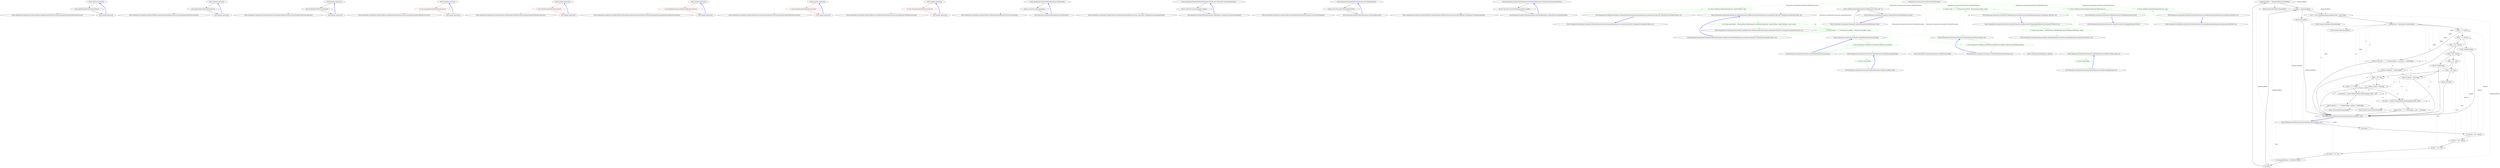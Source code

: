 digraph  {
n0 [cluster="lambda expression", label="Entry lambda expression", span="15-15"];
n1 [cluster="lambda expression", label="new EnglishNumberToWordsConverter()", span="15-15"];
n2 [cluster="lambda expression", label="Exit lambda expression", span="15-15"];
n3 [cluster="Humanizer.Localisation.NumberToWords.EnglishNumberToWordsConverter.EnglishNumberToWordsConverter()", label="Entry Humanizer.Localisation.NumberToWords.EnglishNumberToWordsConverter.EnglishNumberToWordsConverter()", span="5-5"];
n4 [cluster="lambda expression", label="Entry lambda expression", span="16-16"];
n5 [cluster="lambda expression", label="new ArabicNumberToWordsConverter()", span="16-16"];
n6 [cluster="lambda expression", label="Exit lambda expression", span="16-16"];
n7 [cluster="Humanizer.Localisation.NumberToWords.ArabicNumberToWordsConverter.ArabicNumberToWordsConverter()", label="Entry Humanizer.Localisation.NumberToWords.ArabicNumberToWordsConverter.ArabicNumberToWordsConverter()", span="4-4"];
n8 [cluster="lambda expression", label="Entry lambda expression", span="17-17"];
n9 [cluster="lambda expression", label="new FarsiNumberToWordsConverter()", span="17-17"];
n10 [cluster="lambda expression", label="Exit lambda expression", span="17-17"];
n11 [cluster="Humanizer.Localisation.NumberToWords.FarsiNumberToWordsConverter.FarsiNumberToWordsConverter()", label="Entry Humanizer.Localisation.NumberToWords.FarsiNumberToWordsConverter.FarsiNumberToWordsConverter()", span="5-5"];
n12 [cluster="lambda expression", label="Entry lambda expression", span="18-18"];
n13 [cluster="lambda expression", color=red, community=0, label="14: new SpanishNumberToWordsConverter()", span="18-18"];
n14 [cluster="lambda expression", label="Exit lambda expression", span="18-18"];
n15 [cluster="Humanizer.Localisation.NumberToWords.SpanishNumberToWordsConverter.SpanishNumberToWordsConverter()", label="Entry Humanizer.Localisation.NumberToWords.SpanishNumberToWordsConverter.SpanishNumberToWordsConverter()", span="5-5"];
n16 [cluster="lambda expression", label="Entry lambda expression", span="19-19"];
n17 [cluster="lambda expression", color=red, community=0, label="1: new PolishNumberToWordsConverter()", span="19-19"];
n18 [cluster="lambda expression", label="Exit lambda expression", span="19-19"];
n19 [cluster="Humanizer.Localisation.NumberToWords.PolishNumberToWordsConverter.PolishNumberToWordsConverter()", label="Entry Humanizer.Localisation.NumberToWords.PolishNumberToWordsConverter.PolishNumberToWordsConverter()", span="6-6"];
n20 [cluster="lambda expression", label="Entry lambda expression", span="20-20"];
n21 [cluster="lambda expression", color=red, community=0, label="1: new BrazilianPortugueseNumberToWordsConverter()", span="20-20"];
n22 [cluster="lambda expression", label="Exit lambda expression", span="20-20"];
n23 [cluster="Humanizer.Localisation.NumberToWords.BrazilianPortugueseNumberToWordsConverter.BrazilianPortugueseNumberToWordsConverter()", label="Entry Humanizer.Localisation.NumberToWords.BrazilianPortugueseNumberToWordsConverter.BrazilianPortugueseNumberToWordsConverter()", span="5-5"];
n24 [cluster="lambda expression", label="Entry lambda expression", span="21-21"];
n25 [cluster="lambda expression", color=red, community=0, label="3: new RussianNumberToWordsConverter()", span="21-21"];
n26 [cluster="lambda expression", label="Exit lambda expression", span="21-21"];
n27 [cluster="Humanizer.Localisation.NumberToWords.RussianNumberToWordsConverter.RussianNumberToWordsConverter()", label="Entry Humanizer.Localisation.NumberToWords.RussianNumberToWordsConverter.RussianNumberToWordsConverter()", span="5-5"];
n28 [cluster="lambda expression", label="Entry lambda expression", span="22-22"];
n29 [cluster="lambda expression", color=red, community=0, label="10: new FrenchNumberToWordsConverter()", span="22-22"];
n30 [cluster="lambda expression", label="Exit lambda expression", span="22-22"];
n31 [cluster="Humanizer.Localisation.NumberToWords.FrenchNumberToWordsConverter.FrenchNumberToWordsConverter()", label="Entry Humanizer.Localisation.NumberToWords.FrenchNumberToWordsConverter.FrenchNumberToWordsConverter()", span="5-5"];
n32 [cluster="Humanizer.NumberToWordsExtension.ToWords(int)", label="Entry Humanizer.NumberToWordsExtension.ToWords(int)", span="30-30"];
n33 [cluster="Humanizer.NumberToWordsExtension.ToWords(int)", label="return Converter.Convert(number);", span="32-32"];
n34 [cluster="Humanizer.NumberToWordsExtension.ToWords(int)", label="Exit Humanizer.NumberToWordsExtension.ToWords(int)", span="30-30"];
n35 [cluster="Humanizer.Localisation.NumberToWords.DefaultNumberToWordsConverter.Convert(int)", label="Entry Humanizer.Localisation.NumberToWords.DefaultNumberToWordsConverter.Convert(int)", span="22-22"];
n36 [cluster="Humanizer.NumberToWordsExtension.ToWords(int, Humanizer.GrammaticalGender)", label="Entry Humanizer.NumberToWordsExtension.ToWords(int, Humanizer.GrammaticalGender)", span="43-43"];
n37 [cluster="Humanizer.NumberToWordsExtension.ToWords(int, Humanizer.GrammaticalGender)", label="return Converter.Convert(number, gender);", span="45-45"];
n38 [cluster="Humanizer.NumberToWordsExtension.ToWords(int, Humanizer.GrammaticalGender)", label="Exit Humanizer.NumberToWordsExtension.ToWords(int, Humanizer.GrammaticalGender)", span="43-43"];
n39 [cluster="Humanizer.Localisation.NumberToWords.DefaultNumberToWordsConverter.Convert(int, Humanizer.GrammaticalGender)", label="Entry Humanizer.Localisation.NumberToWords.DefaultNumberToWordsConverter.Convert(int, Humanizer.GrammaticalGender)", span="12-12"];
n40 [cluster="Humanizer.NumberToWordsExtension.ToOrdinalWords(int)", label="Entry Humanizer.NumberToWordsExtension.ToOrdinalWords(int)", span="53-53"];
n41 [cluster="Humanizer.NumberToWordsExtension.ToOrdinalWords(int)", label="return Converter.ConvertToOrdinal(number);", span="55-55"];
n42 [cluster="Humanizer.NumberToWordsExtension.ToOrdinalWords(int)", label="Exit Humanizer.NumberToWordsExtension.ToOrdinalWords(int)", span="53-53"];
n43 [cluster="Humanizer.Localisation.NumberToWords.DefaultNumberToWordsConverter.ConvertToOrdinal(int)", label="Entry Humanizer.Localisation.NumberToWords.DefaultNumberToWordsConverter.ConvertToOrdinal(int)", span="45-45"];
n44 [cluster="Humanizer.NumberToWordsExtension.ToOrdinalWords(int, Humanizer.GrammaticalGender)", label="Entry Humanizer.NumberToWordsExtension.ToOrdinalWords(int, Humanizer.GrammaticalGender)", span="66-66"];
n45 [cluster="Humanizer.NumberToWordsExtension.ToOrdinalWords(int, Humanizer.GrammaticalGender)", label="return Converter.ConvertToOrdinal(number, gender);", span="68-68"];
n46 [cluster="Humanizer.NumberToWordsExtension.ToOrdinalWords(int, Humanizer.GrammaticalGender)", label="Exit Humanizer.NumberToWordsExtension.ToOrdinalWords(int, Humanizer.GrammaticalGender)", span="66-66"];
n47 [cluster="Humanizer.Localisation.NumberToWords.DefaultNumberToWordsConverter.ConvertToOrdinal(int, Humanizer.GrammaticalGender)", label="Entry Humanizer.Localisation.NumberToWords.DefaultNumberToWordsConverter.ConvertToOrdinal(int, Humanizer.GrammaticalGender)", span="35-35"];
d5 [cluster="Humanizer.Localisation.Formatters.DefaultFormatter.DateHumanize(Humanizer.Localisation.TimeUnit, Humanizer.Localisation.Tense, int)", color=green, community=0, label="10: return GetResourceForDate(timeUnit, timeUnitTense, unit);", span="18-18"];
d36 [label="Humanizer.Localisation.Formatters.DefaultFormatter", span=""];
d4 [cluster="Humanizer.Localisation.Formatters.DefaultFormatter.DateHumanize(Humanizer.Localisation.TimeUnit, Humanizer.Localisation.Tense, int)", label="Entry Humanizer.Localisation.Formatters.DefaultFormatter.DateHumanize(Humanizer.Localisation.TimeUnit, Humanizer.Localisation.Tense, int)", span="16-16"];
d6 [cluster="Humanizer.Localisation.Formatters.DefaultFormatter.DateHumanize(Humanizer.Localisation.TimeUnit, Humanizer.Localisation.Tense, int)", label="Exit Humanizer.Localisation.Formatters.DefaultFormatter.DateHumanize(Humanizer.Localisation.TimeUnit, Humanizer.Localisation.Tense, int)", span="16-16"];
d3 [cluster="Humanizer.Localisation.Formatters.DefaultFormatter.GetResourceForDate(Humanizer.Localisation.TimeUnit, Humanizer.Localisation.Tense, int)", label="Entry Humanizer.Localisation.Formatters.DefaultFormatter.GetResourceForDate(Humanizer.Localisation.TimeUnit, Humanizer.Localisation.Tense, int)", span="35-35"];
d8 [cluster="Humanizer.Localisation.Formatters.DefaultFormatter.TimeSpanHumanize_Zero()", color=green, community=0, label="0: return GetResourceForTimeSpan(TimeUnit.Millisecond, 0);", span="27-27"];
d7 [cluster="Humanizer.Localisation.Formatters.DefaultFormatter.TimeSpanHumanize_Zero()", label="Entry Humanizer.Localisation.Formatters.DefaultFormatter.TimeSpanHumanize_Zero()", span="25-25"];
d9 [cluster="Humanizer.Localisation.Formatters.DefaultFormatter.TimeSpanHumanize_Zero()", label="Exit Humanizer.Localisation.Formatters.DefaultFormatter.TimeSpanHumanize_Zero()", span="25-25"];
d10 [cluster="Humanizer.Localisation.Formatters.DefaultFormatter.GetResourceForTimeSpan(Humanizer.Localisation.TimeUnit, int)", label="Entry Humanizer.Localisation.Formatters.DefaultFormatter.GetResourceForTimeSpan(Humanizer.Localisation.TimeUnit, int)", span="41-41"];
d12 [cluster="Humanizer.Localisation.Formatters.DefaultFormatter.TimeSpanHumanize(Humanizer.Localisation.TimeUnit, int)", color=green, community=0, label="8: return GetResourceForTimeSpan(timeUnit, unit);", span="32-32"];
d11 [cluster="Humanizer.Localisation.Formatters.DefaultFormatter.TimeSpanHumanize(Humanizer.Localisation.TimeUnit, int)", label="Entry Humanizer.Localisation.Formatters.DefaultFormatter.TimeSpanHumanize(Humanizer.Localisation.TimeUnit, int)", span="30-30"];
d13 [cluster="Humanizer.Localisation.Formatters.DefaultFormatter.TimeSpanHumanize(Humanizer.Localisation.TimeUnit, int)", label="Exit Humanizer.Localisation.Formatters.DefaultFormatter.TimeSpanHumanize(Humanizer.Localisation.TimeUnit, int)", span="30-30"];
d14 [cluster="Humanizer.Localisation.Formatters.DefaultFormatter.GetResourceForDate(Humanizer.Localisation.TimeUnit, Humanizer.Localisation.Tense, int)", color=green, community=0, label="16: string resourceKey = ResourceKeys.DateHumanize.GetResourceKey(unit, timeUnitTense: timeUnitTense, count: count)", span="37-37"];
d15 [cluster="Humanizer.Localisation.Formatters.DefaultFormatter.GetResourceForDate(Humanizer.Localisation.TimeUnit, Humanizer.Localisation.Tense, int)", color=green, community=0, label="4: return count == 1 ? Format(resourceKey) : Format(resourceKey, count);", span="38-38"];
d17 [cluster="Humanizer.Localisation.ResourceKeys.DateHumanize.GetResourceKey(Humanizer.Localisation.TimeUnit, Humanizer.Localisation.Tense, int)", label="Entry Humanizer.Localisation.ResourceKeys.DateHumanize.GetResourceKey(Humanizer.Localisation.TimeUnit, Humanizer.Localisation.Tense, int)", span="27-27"];
d16 [cluster="Humanizer.Localisation.Formatters.DefaultFormatter.GetResourceForDate(Humanizer.Localisation.TimeUnit, Humanizer.Localisation.Tense, int)", label="Exit Humanizer.Localisation.Formatters.DefaultFormatter.GetResourceForDate(Humanizer.Localisation.TimeUnit, Humanizer.Localisation.Tense, int)", span="35-35"];
d18 [cluster="Humanizer.Localisation.Formatters.DefaultFormatter.Format(string)", label="Entry Humanizer.Localisation.Formatters.DefaultFormatter.Format(string)", span="47-47"];
d19 [cluster="Humanizer.Localisation.Formatters.DefaultFormatter.Format(string, int)", label="Entry Humanizer.Localisation.Formatters.DefaultFormatter.Format(string, int)", span="52-52"];
d20 [cluster="Humanizer.Localisation.Formatters.DefaultFormatter.GetResourceForTimeSpan(Humanizer.Localisation.TimeUnit, int)", color=green, community=0, label="9: string resourceKey = ResourceKeys.TimeSpanHumanize.GetResourceKey(unit, count)", span="43-43"];
d21 [cluster="Humanizer.Localisation.Formatters.DefaultFormatter.GetResourceForTimeSpan(Humanizer.Localisation.TimeUnit, int)", color=green, community=0, label="4: return count == 1 ? Format(resourceKey) : Format(resourceKey, count);", span="44-44"];
d23 [cluster="Humanizer.Localisation.ResourceKeys.TimeSpanHumanize.GetResourceKey(Humanizer.Localisation.TimeUnit, int)", label="Entry Humanizer.Localisation.ResourceKeys.TimeSpanHumanize.GetResourceKey(Humanizer.Localisation.TimeUnit, int)", span="19-19"];
d22 [cluster="Humanizer.Localisation.Formatters.DefaultFormatter.GetResourceForTimeSpan(Humanizer.Localisation.TimeUnit, int)", label="Exit Humanizer.Localisation.Formatters.DefaultFormatter.GetResourceForTimeSpan(Humanizer.Localisation.TimeUnit, int)", span="41-41"];
d24 [cluster="Humanizer.Localisation.Formatters.DefaultFormatter.Format(string)", color=green, community=0, label="4: return Resources.GetResource(GetResourceKey(resourceKey));", span="49-49"];
d25 [cluster="Humanizer.Localisation.Formatters.DefaultFormatter.Format(string)", label="Exit Humanizer.Localisation.Formatters.DefaultFormatter.Format(string)", span="47-47"];
d26 [cluster="Humanizer.Localisation.Formatters.DefaultFormatter.GetResourceKey(string)", label="Entry Humanizer.Localisation.Formatters.DefaultFormatter.GetResourceKey(string)", span="62-62"];
d27 [cluster="Humanizer.Localisation.Resources.GetResource(string)", label="Entry Humanizer.Localisation.Resources.GetResource(string)", span="16-16"];
d28 [cluster="Humanizer.Localisation.Formatters.DefaultFormatter.Format(string, int)", color=green, community=0, label="4: return Resources.GetResource(GetResourceKey(resourceKey, number)).FormatWith(number);", span="54-54"];
d29 [cluster="Humanizer.Localisation.Formatters.DefaultFormatter.Format(string, int)", label="Exit Humanizer.Localisation.Formatters.DefaultFormatter.Format(string, int)", span="52-52"];
d30 [cluster="Humanizer.Localisation.Formatters.DefaultFormatter.GetResourceKey(string, int)", label="Entry Humanizer.Localisation.Formatters.DefaultFormatter.GetResourceKey(string, int)", span="57-57"];
d31 [cluster="string.FormatWith(params object[])", label="Entry string.FormatWith(params object[])", span="15-15"];
d32 [cluster="Humanizer.Localisation.Formatters.DefaultFormatter.GetResourceKey(string, int)", color=green, community=0, label="9: return resourceKey;", span="59-59"];
d33 [cluster="Humanizer.Localisation.Formatters.DefaultFormatter.GetResourceKey(string, int)", label="Exit Humanizer.Localisation.Formatters.DefaultFormatter.GetResourceKey(string, int)", span="57-57"];
d34 [cluster="Humanizer.Localisation.Formatters.DefaultFormatter.GetResourceKey(string)", color=green, community=0, label="0: return resourceKey;", span="64-64"];
d35 [cluster="Humanizer.Localisation.Formatters.DefaultFormatter.GetResourceKey(string)", label="Exit Humanizer.Localisation.Formatters.DefaultFormatter.GetResourceKey(string)", span="62-62"];
d1 [cluster="Humanizer.Localisation.Formatters.DefaultFormatter.DateHumanize_Now()", label="return GetResourceForDate(TimeUnit.Millisecond, Tense.Past, 0);", span="13-13"];
d0 [cluster="Humanizer.Localisation.Formatters.DefaultFormatter.DateHumanize_Now()", label="Entry Humanizer.Localisation.Formatters.DefaultFormatter.DateHumanize_Now()", span="11-11"];
d2 [cluster="Humanizer.Localisation.Formatters.DefaultFormatter.DateHumanize_Now()", label="Exit Humanizer.Localisation.Formatters.DefaultFormatter.DateHumanize_Now()", span="11-11"];
m2_33 [cluster="System.DateTime.ToLocalTime()", file="TimeSpanTests.cs", label="Entry System.DateTime.ToLocalTime()", span="0-0"];
m2_34 [cluster="System.TimeSpan.TimeSpan(long)", file="TimeSpanTests.cs", label="Entry System.TimeSpan.TimeSpan(long)", span="0-0"];
m2_35 [cluster="System.Math.Abs(double)", file="TimeSpanTests.cs", label="Entry System.Math.Abs(double)", span="0-0"];
m2_0 [cluster="Humanizer.DateExtensions.Humanize(System.DateTime, bool)", file="TimeSpanTests.cs", label="Entry Humanizer.DateExtensions.Humanize(System.DateTime, bool)", span="46-46"];
m2_1 [cluster="Humanizer.DateExtensions.Humanize(System.DateTime, bool)", file="TimeSpanTests.cs", label="int second = 1", span="48-48"];
m2_7 [cluster="Humanizer.DateExtensions.Humanize(System.DateTime, bool)", file="TimeSpanTests.cs", label="!utcDate", span="55-55"];
m2_9 [cluster="Humanizer.DateExtensions.Humanize(System.DateTime, bool)", file="TimeSpanTests.cs", label="input > comparisonBase", span="58-58"];
m2_11 [cluster="Humanizer.DateExtensions.Humanize(System.DateTime, bool)", file="TimeSpanTests.cs", label="var ts = new TimeSpan(comparisonBase.Ticks - input.Ticks)", span="61-61"];
m2_2 [cluster="Humanizer.DateExtensions.Humanize(System.DateTime, bool)", file="TimeSpanTests.cs", label="int minute = 60 * second", span="49-49"];
m2_3 [cluster="Humanizer.DateExtensions.Humanize(System.DateTime, bool)", file="TimeSpanTests.cs", label="int hour = 60 * minute", span="50-50"];
m2_13 [cluster="Humanizer.DateExtensions.Humanize(System.DateTime, bool)", file="TimeSpanTests.cs", label="delta < 1 * minute", span="64-64"];
m2_15 [cluster="Humanizer.DateExtensions.Humanize(System.DateTime, bool)", file="TimeSpanTests.cs", label="delta < 2 * minute", span="67-67"];
m2_17 [cluster="Humanizer.DateExtensions.Humanize(System.DateTime, bool)", file="TimeSpanTests.cs", label="delta < 45 * minute", span="70-70"];
m2_19 [cluster="Humanizer.DateExtensions.Humanize(System.DateTime, bool)", file="TimeSpanTests.cs", label="delta < 90 * minute", span="73-73"];
m2_4 [cluster="Humanizer.DateExtensions.Humanize(System.DateTime, bool)", file="TimeSpanTests.cs", label="int day = 24 * hour", span="51-51"];
m2_21 [cluster="Humanizer.DateExtensions.Humanize(System.DateTime, bool)", file="TimeSpanTests.cs", label="delta < 24 * hour", span="76-76"];
m2_23 [cluster="Humanizer.DateExtensions.Humanize(System.DateTime, bool)", file="TimeSpanTests.cs", label="delta < 48 * hour", span="79-79"];
m2_5 [cluster="Humanizer.DateExtensions.Humanize(System.DateTime, bool)", file="TimeSpanTests.cs", label="int month = 30 * day", span="52-52"];
m2_25 [cluster="Humanizer.DateExtensions.Humanize(System.DateTime, bool)", file="TimeSpanTests.cs", label="delta < 30 * day", span="82-82"];
m2_6 [cluster="Humanizer.DateExtensions.Humanize(System.DateTime, bool)", file="TimeSpanTests.cs", label="var comparisonBase = DateTime.UtcNow", span="54-54"];
m2_27 [cluster="Humanizer.DateExtensions.Humanize(System.DateTime, bool)", file="TimeSpanTests.cs", label="delta < 12 * month", span="85-85"];
m2_8 [cluster="Humanizer.DateExtensions.Humanize(System.DateTime, bool)", file="TimeSpanTests.cs", label="comparisonBase = comparisonBase.ToLocalTime()", span="56-56"];
m2_10 [cluster="Humanizer.DateExtensions.Humanize(System.DateTime, bool)", file="TimeSpanTests.cs", label="return FutureDate;", span="59-59"];
m2_12 [cluster="Humanizer.DateExtensions.Humanize(System.DateTime, bool)", file="TimeSpanTests.cs", label="double delta = Math.Abs(ts.TotalSeconds)", span="62-62"];
m2_14 [cluster="Humanizer.DateExtensions.Humanize(System.DateTime, bool)", file="TimeSpanTests.cs", label="return ts.Seconds == 1 ? OneSecondAgo : ts.Seconds + SecondsAgo;", span="65-65"];
m2_18 [cluster="Humanizer.DateExtensions.Humanize(System.DateTime, bool)", file="TimeSpanTests.cs", label="return ts.Minutes + MinutesAgo;", span="71-71"];
m2_22 [cluster="Humanizer.DateExtensions.Humanize(System.DateTime, bool)", file="TimeSpanTests.cs", label="return ts.Hours + HoursAgo;", span="77-77"];
m2_26 [cluster="Humanizer.DateExtensions.Humanize(System.DateTime, bool)", file="TimeSpanTests.cs", label="return ts.Days + DaysAgo;", span="83-83"];
m2_28 [cluster="Humanizer.DateExtensions.Humanize(System.DateTime, bool)", file="TimeSpanTests.cs", label="int months = Convert.ToInt32(Math.Floor((double)ts.Days / 30))", span="87-87"];
m2_30 [cluster="Humanizer.DateExtensions.Humanize(System.DateTime, bool)", file="TimeSpanTests.cs", label="int years = Convert.ToInt32(Math.Floor((double)ts.Days / 365))", span="91-91"];
m2_16 [cluster="Humanizer.DateExtensions.Humanize(System.DateTime, bool)", file="TimeSpanTests.cs", label="return OneMinuteAgo;", span="68-68"];
m2_20 [cluster="Humanizer.DateExtensions.Humanize(System.DateTime, bool)", file="TimeSpanTests.cs", label="return OneHourAgo;", span="74-74"];
m2_24 [cluster="Humanizer.DateExtensions.Humanize(System.DateTime, bool)", file="TimeSpanTests.cs", label="return Yesterday;", span="80-80"];
m2_29 [cluster="Humanizer.DateExtensions.Humanize(System.DateTime, bool)", file="TimeSpanTests.cs", label="return months <= 1 ? OneMonthAgo : months + MonthsAgo;", span="88-88"];
m2_31 [cluster="Humanizer.DateExtensions.Humanize(System.DateTime, bool)", file="TimeSpanTests.cs", label="return years <= 1 ? OneYearAgo : years + YearsAgo;", span="92-92"];
m2_32 [cluster="Humanizer.DateExtensions.Humanize(System.DateTime, bool)", file="TimeSpanTests.cs", label="Exit Humanizer.DateExtensions.Humanize(System.DateTime, bool)", span="46-46"];
m2_37 [cluster="System.Convert.ToInt32(double)", file="TimeSpanTests.cs", label="Entry System.Convert.ToInt32(double)", span="0-0"];
m2_36 [cluster="System.Math.Floor(double)", file="TimeSpanTests.cs", label="Entry System.Math.Floor(double)", span="0-0"];
n0 -> n1  [key=0, style=solid];
n1 -> n2  [key=0, style=solid];
n1 -> n3  [key=2, style=dotted];
n2 -> n0  [color=blue, key=0, style=bold];
n4 -> n5  [key=0, style=solid];
n5 -> n6  [key=0, style=solid];
n5 -> n7  [key=2, style=dotted];
n6 -> n4  [color=blue, key=0, style=bold];
n8 -> n9  [key=0, style=solid];
n9 -> n10  [key=0, style=solid];
n9 -> n11  [key=2, style=dotted];
n10 -> n8  [color=blue, key=0, style=bold];
n12 -> n13  [color=red, key=0, style=solid];
n13 -> n14  [color=red, key=0, style=solid];
n13 -> n15  [color=red, key=2, style=dotted];
n14 -> n12  [color=blue, key=0, style=bold];
n16 -> n17  [color=red, key=0, style=solid];
n17 -> n18  [color=red, key=0, style=solid];
n17 -> n19  [color=red, key=2, style=dotted];
n18 -> n16  [color=blue, key=0, style=bold];
n20 -> n21  [color=red, key=0, style=solid];
n21 -> n22  [color=red, key=0, style=solid];
n21 -> n23  [color=red, key=2, style=dotted];
n22 -> n20  [color=blue, key=0, style=bold];
n24 -> n25  [color=red, key=0, style=solid];
n25 -> n26  [color=red, key=0, style=solid];
n25 -> n27  [color=red, key=2, style=dotted];
n26 -> n24  [color=blue, key=0, style=bold];
n28 -> n29  [color=red, key=0, style=solid];
n29 -> n30  [color=red, key=0, style=solid];
n29 -> n31  [color=red, key=2, style=dotted];
n30 -> n28  [color=blue, key=0, style=bold];
n32 -> n33  [key=0, style=solid];
n33 -> n34  [key=0, style=solid];
n33 -> n35  [key=2, style=dotted];
n34 -> n32  [color=blue, key=0, style=bold];
n36 -> n37  [key=0, style=solid];
n37 -> n38  [key=0, style=solid];
n37 -> n39  [key=2, style=dotted];
n38 -> n36  [color=blue, key=0, style=bold];
n40 -> n41  [key=0, style=solid];
n41 -> n42  [key=0, style=solid];
n41 -> n43  [key=2, style=dotted];
n42 -> n40  [color=blue, key=0, style=bold];
n44 -> n45  [key=0, style=solid];
n45 -> n46  [key=0, style=solid];
n45 -> n47  [key=2, style=dotted];
n46 -> n44  [color=blue, key=0, style=bold];
d5 -> d6  [color=green, key=0, style=solid];
d5 -> d3  [color=green, key=2, style=dotted];
d36 -> d5  [color=green, key=1, label="Humanizer.Localisation.Formatters.DefaultFormatter", style=dashed];
d36 -> d8  [color=green, key=1, label="Humanizer.Localisation.Formatters.DefaultFormatter", style=dashed];
d36 -> d12  [color=green, key=1, label="Humanizer.Localisation.Formatters.DefaultFormatter", style=dashed];
d36 -> d15  [color=green, key=1, label="Humanizer.Localisation.Formatters.DefaultFormatter", style=dashed];
d36 -> d21  [color=green, key=1, label="Humanizer.Localisation.Formatters.DefaultFormatter", style=dashed];
d36 -> d24  [color=green, key=1, label="Humanizer.Localisation.Formatters.DefaultFormatter", style=dashed];
d36 -> d28  [color=green, key=1, label="Humanizer.Localisation.Formatters.DefaultFormatter", style=dashed];
d36 -> d1  [color=darkseagreen4, key=1, label="Humanizer.Localisation.Formatters.DefaultFormatter", style=dashed];
d4 -> d5  [color=green, key=0, style=solid];
d6 -> d4  [color=blue, key=0, style=bold];
d3 -> d14  [color=green, key=0, style=solid];
d3 -> d15  [color=green, key=1, label=int, style=dashed];
d8 -> d9  [color=green, key=0, style=solid];
d8 -> d10  [color=green, key=2, style=dotted];
d7 -> d8  [color=green, key=0, style=solid];
d9 -> d7  [color=blue, key=0, style=bold];
d10 -> d20  [color=green, key=0, style=solid];
d10 -> d21  [color=green, key=1, label=int, style=dashed];
d12 -> d13  [color=green, key=0, style=solid];
d12 -> d10  [color=green, key=2, style=dotted];
d11 -> d12  [color=green, key=0, style=solid];
d13 -> d11  [color=blue, key=0, style=bold];
d14 -> d15  [color=green, key=0, style=solid];
d14 -> d17  [color=green, key=2, style=dotted];
d15 -> d16  [color=green, key=0, style=solid];
d15 -> d18  [color=green, key=2, style=dotted];
d15 -> d19  [color=green, key=2, style=dotted];
d16 -> d3  [color=blue, key=0, style=bold];
d18 -> d24  [color=green, key=0, style=solid];
d19 -> d28  [color=green, key=0, style=solid];
d20 -> d21  [color=green, key=0, style=solid];
d20 -> d23  [color=green, key=2, style=dotted];
d21 -> d22  [color=green, key=0, style=solid];
d21 -> d18  [color=green, key=2, style=dotted];
d21 -> d19  [color=green, key=2, style=dotted];
d22 -> d10  [color=blue, key=0, style=bold];
d24 -> d25  [color=green, key=0, style=solid];
d24 -> d26  [color=green, key=2, style=dotted];
d24 -> d27  [color=green, key=2, style=dotted];
d25 -> d18  [color=blue, key=0, style=bold];
d26 -> d34  [color=green, key=0, style=solid];
d28 -> d29  [color=green, key=0, style=solid];
d28 -> d30  [color=green, key=2, style=dotted];
d28 -> d27  [color=green, key=2, style=dotted];
d28 -> d31  [color=green, key=2, style=dotted];
d29 -> d19  [color=blue, key=0, style=bold];
d30 -> d32  [color=green, key=0, style=solid];
d32 -> d33  [color=green, key=0, style=solid];
d33 -> d30  [color=blue, key=0, style=bold];
d34 -> d35  [color=green, key=0, style=solid];
d35 -> d26  [color=blue, key=0, style=bold];
d1 -> d3  [key=2, style=dotted];
d1 -> d2  [key=0, style=solid];
d0 -> d1  [key=0, style=solid];
d2 -> d0  [color=blue, key=0, style=bold];
m2_0 -> m2_1  [key=0, style=solid];
m2_0 -> m2_7  [color=darkseagreen4, key=1, label=bool, style=dashed];
m2_0 -> m2_9  [color=darkseagreen4, key=1, label="System.DateTime", style=dashed];
m2_0 -> m2_11  [color=darkseagreen4, key=1, label="System.DateTime", style=dashed];
m2_1 -> m2_2  [key=0, style=solid];
m2_7 -> m2_8  [key=0, style=solid];
m2_7 -> m2_9  [key=0, style=solid];
m2_9 -> m2_10  [key=0, style=solid];
m2_9 -> m2_11  [key=0, style=solid];
m2_11 -> m2_12  [key=0, style=solid];
m2_11 -> m2_34  [key=2, style=dotted];
m2_2 -> m2_3  [key=0, style=solid];
m2_2 -> m2_13  [color=darkseagreen4, key=1, label=minute, style=dashed];
m2_2 -> m2_15  [color=darkseagreen4, key=1, label=minute, style=dashed];
m2_2 -> m2_17  [color=darkseagreen4, key=1, label=minute, style=dashed];
m2_2 -> m2_19  [color=darkseagreen4, key=1, label=minute, style=dashed];
m2_3 -> m2_4  [key=0, style=solid];
m2_3 -> m2_21  [color=darkseagreen4, key=1, label=hour, style=dashed];
m2_3 -> m2_23  [color=darkseagreen4, key=1, label=hour, style=dashed];
m2_13 -> m2_14  [key=0, style=solid];
m2_13 -> m2_15  [key=0, style=solid];
m2_15 -> m2_16  [key=0, style=solid];
m2_15 -> m2_17  [key=0, style=solid];
m2_17 -> m2_18  [key=0, style=solid];
m2_17 -> m2_19  [key=0, style=solid];
m2_19 -> m2_20  [key=0, style=solid];
m2_19 -> m2_21  [key=0, style=solid];
m2_4 -> m2_5  [key=0, style=solid];
m2_4 -> m2_25  [color=darkseagreen4, key=1, label=day, style=dashed];
m2_21 -> m2_22  [key=0, style=solid];
m2_21 -> m2_23  [key=0, style=solid];
m2_23 -> m2_24  [key=0, style=solid];
m2_23 -> m2_25  [key=0, style=solid];
m2_5 -> m2_6  [key=0, style=solid];
m2_5 -> m2_27  [color=darkseagreen4, key=1, label=month, style=dashed];
m2_25 -> m2_26  [key=0, style=solid];
m2_25 -> m2_27  [key=0, style=solid];
m2_6 -> m2_7  [key=0, style=solid];
m2_6 -> m2_8  [color=darkseagreen4, key=1, label=comparisonBase, style=dashed];
m2_6 -> m2_9  [color=darkseagreen4, key=1, label=comparisonBase, style=dashed];
m2_6 -> m2_11  [color=darkseagreen4, key=1, label=comparisonBase, style=dashed];
m2_27 -> m2_28  [key=0, style=solid];
m2_27 -> m2_30  [key=0, style=solid];
m2_8 -> m2_9  [key=0, style=solid];
m2_8 -> m2_33  [key=2, style=dotted];
m2_8 -> m2_8  [color=darkseagreen4, key=1, label=comparisonBase, style=dashed];
m2_8 -> m2_11  [color=darkseagreen4, key=1, label=comparisonBase, style=dashed];
m2_10 -> m2_32  [key=0, style=solid];
m2_12 -> m2_13  [key=0, style=solid];
m2_12 -> m2_35  [key=2, style=dotted];
m2_12 -> m2_12  [color=darkseagreen4, key=1, label=ts, style=dashed];
m2_12 -> m2_14  [color=darkseagreen4, key=1, label=ts, style=dashed];
m2_12 -> m2_15  [color=darkseagreen4, key=1, label=delta, style=dashed];
m2_12 -> m2_17  [color=darkseagreen4, key=1, label=delta, style=dashed];
m2_12 -> m2_18  [color=darkseagreen4, key=1, label=ts, style=dashed];
m2_12 -> m2_19  [color=darkseagreen4, key=1, label=delta, style=dashed];
m2_12 -> m2_21  [color=darkseagreen4, key=1, label=delta, style=dashed];
m2_12 -> m2_22  [color=darkseagreen4, key=1, label=ts, style=dashed];
m2_12 -> m2_23  [color=darkseagreen4, key=1, label=delta, style=dashed];
m2_12 -> m2_25  [color=darkseagreen4, key=1, label=delta, style=dashed];
m2_12 -> m2_26  [color=darkseagreen4, key=1, label=ts, style=dashed];
m2_12 -> m2_27  [color=darkseagreen4, key=1, label=delta, style=dashed];
m2_12 -> m2_28  [color=darkseagreen4, key=1, label=ts, style=dashed];
m2_12 -> m2_30  [color=darkseagreen4, key=1, label=ts, style=dashed];
m2_14 -> m2_32  [key=0, style=solid];
m2_14 -> m2_14  [color=darkseagreen4, key=1, label=ts, style=dashed];
m2_14 -> m2_18  [color=darkseagreen4, key=1, label=ts, style=dashed];
m2_14 -> m2_22  [color=darkseagreen4, key=1, label=ts, style=dashed];
m2_14 -> m2_26  [color=darkseagreen4, key=1, label=ts, style=dashed];
m2_14 -> m2_28  [color=darkseagreen4, key=1, label=ts, style=dashed];
m2_14 -> m2_30  [color=darkseagreen4, key=1, label=ts, style=dashed];
m2_18 -> m2_32  [key=0, style=solid];
m2_18 -> m2_18  [color=darkseagreen4, key=1, label=ts, style=dashed];
m2_18 -> m2_22  [color=darkseagreen4, key=1, label=ts, style=dashed];
m2_18 -> m2_26  [color=darkseagreen4, key=1, label=ts, style=dashed];
m2_18 -> m2_28  [color=darkseagreen4, key=1, label=ts, style=dashed];
m2_18 -> m2_30  [color=darkseagreen4, key=1, label=ts, style=dashed];
m2_22 -> m2_32  [key=0, style=solid];
m2_22 -> m2_22  [color=darkseagreen4, key=1, label=ts, style=dashed];
m2_22 -> m2_26  [color=darkseagreen4, key=1, label=ts, style=dashed];
m2_22 -> m2_28  [color=darkseagreen4, key=1, label=ts, style=dashed];
m2_22 -> m2_30  [color=darkseagreen4, key=1, label=ts, style=dashed];
m2_26 -> m2_32  [key=0, style=solid];
m2_26 -> m2_26  [color=darkseagreen4, key=1, label=ts, style=dashed];
m2_26 -> m2_28  [color=darkseagreen4, key=1, label=ts, style=dashed];
m2_26 -> m2_30  [color=darkseagreen4, key=1, label=ts, style=dashed];
m2_28 -> m2_29  [key=0, style=solid];
m2_28 -> m2_36  [key=2, style=dotted];
m2_28 -> m2_37  [key=2, style=dotted];
m2_28 -> m2_28  [color=darkseagreen4, key=1, label=ts, style=dashed];
m2_28 -> m2_30  [color=darkseagreen4, key=1, label=ts, style=dashed];
m2_30 -> m2_31  [key=0, style=solid];
m2_30 -> m2_36  [key=2, style=dotted];
m2_30 -> m2_37  [key=2, style=dotted];
m2_30 -> m2_30  [color=darkseagreen4, key=1, label=ts, style=dashed];
m2_16 -> m2_32  [key=0, style=solid];
m2_20 -> m2_32  [key=0, style=solid];
m2_24 -> m2_32  [key=0, style=solid];
m2_29 -> m2_32  [key=0, style=solid];
m2_31 -> m2_32  [key=0, style=solid];
m2_32 -> m2_0  [color=blue, key=0, style=bold];
}

